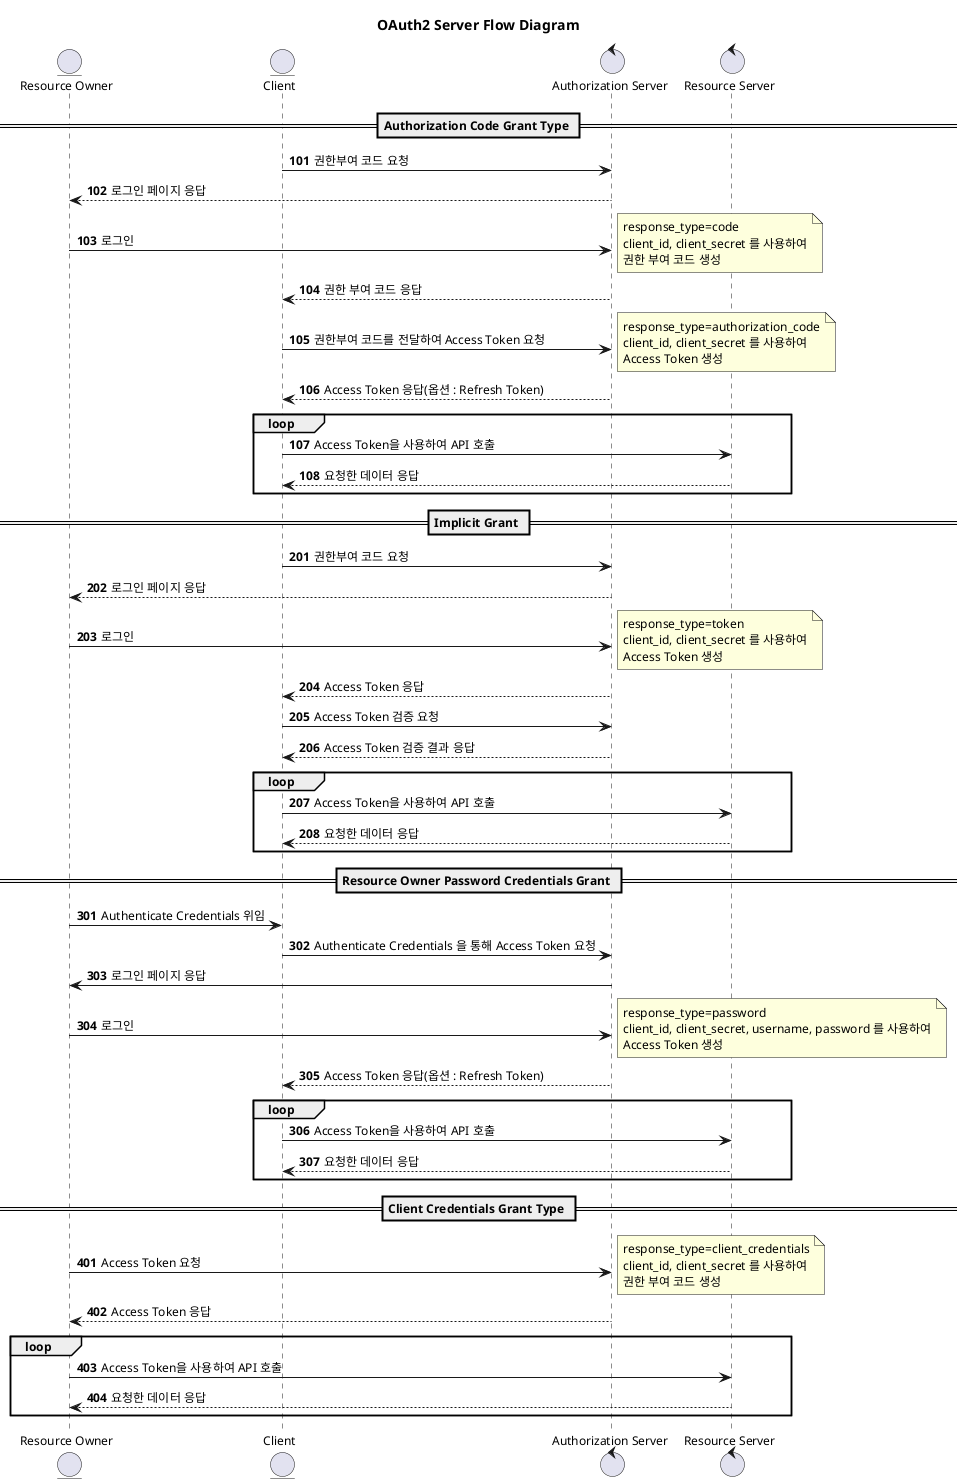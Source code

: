 @startuml OAuth2 Server Flow Diagram
skinparam backgroundColor #FFFFFF
'skinparam handwritten true

skinparam DefaultFontName "맑은 고딕"
skinparam DefaultFontSize 12

skinparam SequenceTitleFontSize 24



title OAuth2 Server Flow Diagram

'participant Alice
entity "Resource Owner" as owner
entity "Client" as client
control "Authorization Server" as server
control "Resource Server" as resource
'actor
'entity "OAuth2 Server" as qrserver
'boundary "Client" as client
'database "OAuth2 Database" as db
'collections Collections

== Authorization Code Grant Type ==
    autonumber 101
    client->server: 권한부여 코드 요청
    owner<--server: 로그인 페이지 응답
    owner->server: 로그인
    note right
        response_type=code
        client_id, client_secret 를 사용하여
        권한 부여 코드 생성
    end note
    client<--server: 권한 부여 코드 응답
    client->server: 권한부여 코드를 전달하여 Access Token 요청
    note right
        response_type=authorization_code
        client_id, client_secret 를 사용하여
        Access Token 생성
    end note
    client<--server: Access Token 응답(옵션 : Refresh Token)
    loop
        client->resource: Access Token을 사용하여 API 호출
        client<--resource: 요청한 데이터 응답
    end


== Implicit Grant ==
    autonumber 201
    client->server: 권한부여 코드 요청
    owner<--server: 로그인 페이지 응답
    owner->server: 로그인
    note right
        response_type=token
        client_id, client_secret 를 사용하여
        Access Token 생성
    end note
    client<--server: Access Token 응답
    client->server: Access Token 검증 요청
    client<--server: Access Token 검증 결과 응답
    loop
        client->resource: Access Token을 사용하여 API 호출
        client<--resource: 요청한 데이터 응답
    end


== Resource Owner Password Credentials Grant ==
    autonumber 301
    owner->client: Authenticate Credentials 위임
    client->server: Authenticate Credentials 을 통해 Access Token 요청
    owner<-server: 로그인 페이지 응답
    owner->server: 로그인
    note right
        response_type=password
        client_id, client_secret, username, password 를 사용하여
        Access Token 생성
    end note
    client<--server: Access Token 응답(옵션 : Refresh Token)
    loop
        client->resource: Access Token을 사용하여 API 호출
        client<--resource: 요청한 데이터 응답
    end


== Client Credentials Grant Type ==
    autonumber 401
    owner->server: Access Token 요청
    note right
        response_type=client_credentials
        client_id, client_secret 를 사용하여
        권한 부여 코드 생성
    end note
    owner<--server: Access Token 응답
    loop
        owner->resource: Access Token을 사용하여 API 호출
        owner<--resource: 요청한 데이터 응답
    end

@enduml